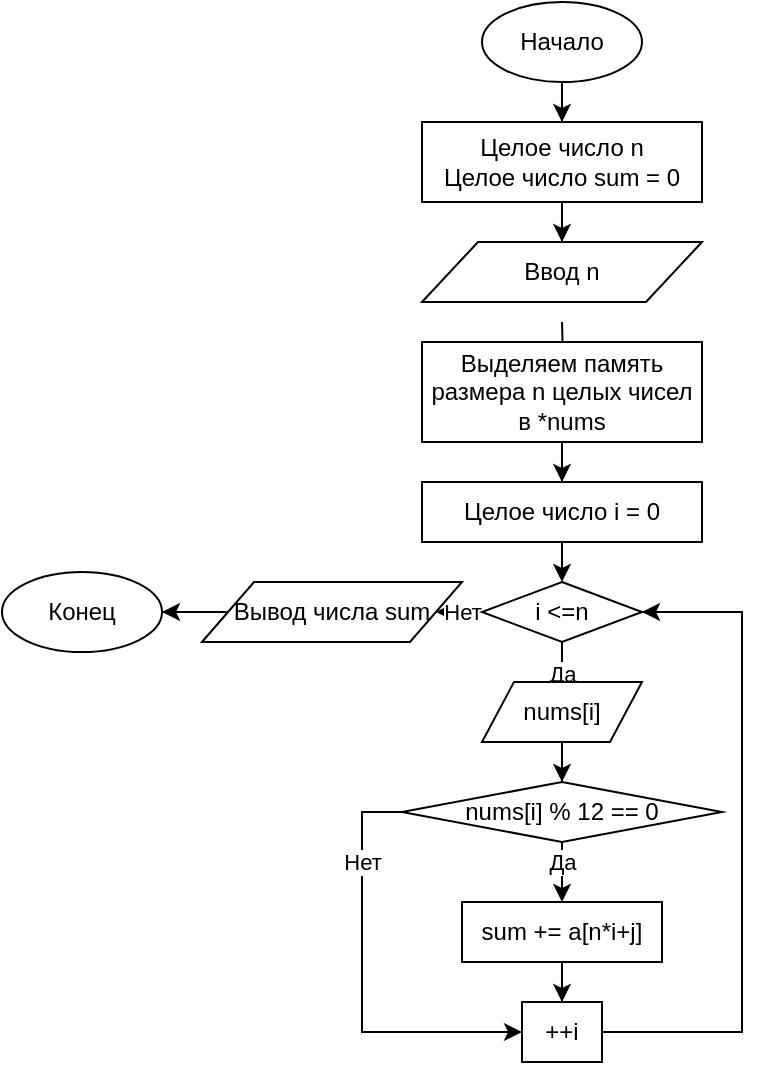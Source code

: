 <mxfile version="13.1.14" type="device"><diagram id="Hsi1N0cberL_-BoPGEi5" name="Page-1"><mxGraphModel dx="1308" dy="578" grid="1" gridSize="10" guides="1" tooltips="1" connect="1" arrows="1" fold="1" page="1" pageScale="1" pageWidth="850" pageHeight="1100" math="0" shadow="0"><root><mxCell id="0"/><mxCell id="1" parent="0"/><mxCell id="-rzyJ1du1N-DNyfT8srF-9" style="edgeStyle=orthogonalEdgeStyle;rounded=0;orthogonalLoop=1;jettySize=auto;html=1;entryX=0.5;entryY=0;entryDx=0;entryDy=0;" edge="1" parent="1" source="-UejWE-9VvF5JWy_LUue-2" target="-rzyJ1du1N-DNyfT8srF-7"><mxGeometry relative="1" as="geometry"/></mxCell><mxCell id="-UejWE-9VvF5JWy_LUue-2" value="Начало" style="ellipse;whiteSpace=wrap;html=1;" parent="1" vertex="1"><mxGeometry x="240" y="60" width="80" height="40" as="geometry"/></mxCell><mxCell id="-UejWE-9VvF5JWy_LUue-11" value="Конец" style="ellipse;whiteSpace=wrap;html=1;" parent="1" vertex="1"><mxGeometry y="345" width="80" height="40" as="geometry"/></mxCell><mxCell id="-rzyJ1du1N-DNyfT8srF-54" style="edgeStyle=orthogonalEdgeStyle;rounded=0;orthogonalLoop=1;jettySize=auto;html=1;" edge="1" parent="1" target="-rzyJ1du1N-DNyfT8srF-53"><mxGeometry relative="1" as="geometry"><mxPoint x="280.029" y="220" as="sourcePoint"/></mxGeometry></mxCell><mxCell id="-rzyJ1du1N-DNyfT8srF-1" value="Ввод n" style="shape=parallelogram;perimeter=parallelogramPerimeter;whiteSpace=wrap;html=1;" vertex="1" parent="1"><mxGeometry x="210" y="180" width="140" height="30" as="geometry"/></mxCell><mxCell id="-rzyJ1du1N-DNyfT8srF-23" style="edgeStyle=orthogonalEdgeStyle;rounded=0;orthogonalLoop=1;jettySize=auto;html=1;entryX=0.5;entryY=0;entryDx=0;entryDy=0;" edge="1" parent="1" source="-rzyJ1du1N-DNyfT8srF-7" target="-rzyJ1du1N-DNyfT8srF-1"><mxGeometry relative="1" as="geometry"/></mxCell><mxCell id="-rzyJ1du1N-DNyfT8srF-7" value="Целое число n&lt;br&gt;Целое число sum = 0" style="rounded=0;whiteSpace=wrap;html=1;" vertex="1" parent="1"><mxGeometry x="210" y="120" width="140" height="40" as="geometry"/></mxCell><mxCell id="-rzyJ1du1N-DNyfT8srF-33" style="edgeStyle=orthogonalEdgeStyle;rounded=0;orthogonalLoop=1;jettySize=auto;html=1;entryX=0.5;entryY=0;entryDx=0;entryDy=0;" edge="1" parent="1" source="-rzyJ1du1N-DNyfT8srF-12"><mxGeometry relative="1" as="geometry"><mxPoint x="280" y="400" as="targetPoint"/></mxGeometry></mxCell><mxCell id="-rzyJ1du1N-DNyfT8srF-34" value="Да" style="edgeLabel;html=1;align=center;verticalAlign=middle;resizable=0;points=[];" vertex="1" connectable="0" parent="-rzyJ1du1N-DNyfT8srF-33"><mxGeometry x="0.493" relative="1" as="geometry"><mxPoint as="offset"/></mxGeometry></mxCell><mxCell id="-rzyJ1du1N-DNyfT8srF-81" style="edgeStyle=orthogonalEdgeStyle;rounded=0;orthogonalLoop=1;jettySize=auto;html=1;" edge="1" parent="1" source="-rzyJ1du1N-DNyfT8srF-12" target="-rzyJ1du1N-DNyfT8srF-15"><mxGeometry relative="1" as="geometry"/></mxCell><mxCell id="-rzyJ1du1N-DNyfT8srF-83" value="Нет" style="edgeLabel;html=1;align=center;verticalAlign=middle;resizable=0;points=[];" vertex="1" connectable="0" parent="-rzyJ1du1N-DNyfT8srF-81"><mxGeometry x="0.647" y="1" relative="1" as="geometry"><mxPoint x="-1.62" y="-1" as="offset"/></mxGeometry></mxCell><mxCell id="-rzyJ1du1N-DNyfT8srF-12" value="i &amp;lt;=n" style="rhombus;whiteSpace=wrap;html=1;" vertex="1" parent="1"><mxGeometry x="240" y="350" width="80" height="30" as="geometry"/></mxCell><mxCell id="-rzyJ1du1N-DNyfT8srF-82" style="edgeStyle=orthogonalEdgeStyle;rounded=0;orthogonalLoop=1;jettySize=auto;html=1;entryX=1;entryY=0.5;entryDx=0;entryDy=0;" edge="1" parent="1" source="-rzyJ1du1N-DNyfT8srF-15" target="-UejWE-9VvF5JWy_LUue-11"><mxGeometry relative="1" as="geometry"/></mxCell><mxCell id="-rzyJ1du1N-DNyfT8srF-15" value="Вывод числа sum" style="shape=parallelogram;perimeter=parallelogramPerimeter;whiteSpace=wrap;html=1;" vertex="1" parent="1"><mxGeometry x="100" y="350" width="130" height="30" as="geometry"/></mxCell><mxCell id="-rzyJ1du1N-DNyfT8srF-26" style="edgeStyle=orthogonalEdgeStyle;rounded=0;orthogonalLoop=1;jettySize=auto;html=1;entryX=0.5;entryY=0;entryDx=0;entryDy=0;" edge="1" parent="1" target="-rzyJ1du1N-DNyfT8srF-12"><mxGeometry relative="1" as="geometry"><mxPoint x="280" y="330" as="sourcePoint"/></mxGeometry></mxCell><mxCell id="-rzyJ1du1N-DNyfT8srF-80" style="edgeStyle=orthogonalEdgeStyle;rounded=0;orthogonalLoop=1;jettySize=auto;html=1;entryX=1;entryY=0.5;entryDx=0;entryDy=0;" edge="1" parent="1" source="-rzyJ1du1N-DNyfT8srF-44" target="-rzyJ1du1N-DNyfT8srF-12"><mxGeometry relative="1" as="geometry"><Array as="points"><mxPoint x="370" y="575"/><mxPoint x="370" y="365"/></Array></mxGeometry></mxCell><mxCell id="-rzyJ1du1N-DNyfT8srF-44" value="++i" style="rounded=0;whiteSpace=wrap;html=1;" vertex="1" parent="1"><mxGeometry x="260" y="560" width="40" height="30" as="geometry"/></mxCell><mxCell id="-rzyJ1du1N-DNyfT8srF-51" value="Целое число i = 0" style="rounded=0;whiteSpace=wrap;html=1;" vertex="1" parent="1"><mxGeometry x="210" y="300" width="140" height="30" as="geometry"/></mxCell><mxCell id="-rzyJ1du1N-DNyfT8srF-55" style="edgeStyle=orthogonalEdgeStyle;rounded=0;orthogonalLoop=1;jettySize=auto;html=1;entryX=0.5;entryY=0;entryDx=0;entryDy=0;" edge="1" parent="1" source="-rzyJ1du1N-DNyfT8srF-53" target="-rzyJ1du1N-DNyfT8srF-51"><mxGeometry relative="1" as="geometry"/></mxCell><mxCell id="-rzyJ1du1N-DNyfT8srF-53" value="Выделяем память размера n целых чисел в *nums" style="rounded=0;whiteSpace=wrap;html=1;" vertex="1" parent="1"><mxGeometry x="210" y="230" width="140" height="50" as="geometry"/></mxCell><mxCell id="-rzyJ1du1N-DNyfT8srF-74" style="edgeStyle=orthogonalEdgeStyle;rounded=0;orthogonalLoop=1;jettySize=auto;html=1;entryX=0.5;entryY=0;entryDx=0;entryDy=0;" edge="1" parent="1" source="-rzyJ1du1N-DNyfT8srF-58" target="-rzyJ1du1N-DNyfT8srF-59"><mxGeometry relative="1" as="geometry"/></mxCell><mxCell id="-rzyJ1du1N-DNyfT8srF-58" value="nums[i]" style="shape=parallelogram;perimeter=parallelogramPerimeter;whiteSpace=wrap;html=1;" vertex="1" parent="1"><mxGeometry x="240" y="400" width="80" height="30" as="geometry"/></mxCell><mxCell id="-rzyJ1du1N-DNyfT8srF-68" style="edgeStyle=orthogonalEdgeStyle;rounded=0;orthogonalLoop=1;jettySize=auto;html=1;entryX=0.5;entryY=0;entryDx=0;entryDy=0;" edge="1" parent="1" source="-rzyJ1du1N-DNyfT8srF-59" target="-rzyJ1du1N-DNyfT8srF-67"><mxGeometry relative="1" as="geometry"/></mxCell><mxCell id="-rzyJ1du1N-DNyfT8srF-69" value="Да" style="edgeLabel;html=1;align=center;verticalAlign=middle;resizable=0;points=[];" vertex="1" connectable="0" parent="-rzyJ1du1N-DNyfT8srF-68"><mxGeometry x="0.467" relative="1" as="geometry"><mxPoint y="-6.8" as="offset"/></mxGeometry></mxCell><mxCell id="-rzyJ1du1N-DNyfT8srF-78" style="edgeStyle=orthogonalEdgeStyle;rounded=0;orthogonalLoop=1;jettySize=auto;html=1;entryX=0;entryY=0.5;entryDx=0;entryDy=0;" edge="1" parent="1" source="-rzyJ1du1N-DNyfT8srF-59" target="-rzyJ1du1N-DNyfT8srF-44"><mxGeometry relative="1" as="geometry"><Array as="points"><mxPoint x="180" y="465"/><mxPoint x="180" y="575"/></Array></mxGeometry></mxCell><mxCell id="-rzyJ1du1N-DNyfT8srF-79" value="Нет" style="edgeLabel;html=1;align=center;verticalAlign=middle;resizable=0;points=[];" vertex="1" connectable="0" parent="-rzyJ1du1N-DNyfT8srF-78"><mxGeometry x="-0.905" y="1" relative="1" as="geometry"><mxPoint x="-10" y="24" as="offset"/></mxGeometry></mxCell><mxCell id="-rzyJ1du1N-DNyfT8srF-59" value="nums[i] % 12 == 0" style="rhombus;whiteSpace=wrap;html=1;" vertex="1" parent="1"><mxGeometry x="200" y="450" width="160" height="30" as="geometry"/></mxCell><mxCell id="-rzyJ1du1N-DNyfT8srF-77" style="edgeStyle=orthogonalEdgeStyle;rounded=0;orthogonalLoop=1;jettySize=auto;html=1;entryX=0.5;entryY=0;entryDx=0;entryDy=0;" edge="1" parent="1" source="-rzyJ1du1N-DNyfT8srF-67" target="-rzyJ1du1N-DNyfT8srF-44"><mxGeometry relative="1" as="geometry"/></mxCell><mxCell id="-rzyJ1du1N-DNyfT8srF-67" value="sum += a[n*i+j]" style="rounded=0;whiteSpace=wrap;html=1;" vertex="1" parent="1"><mxGeometry x="230" y="510" width="100" height="30" as="geometry"/></mxCell></root></mxGraphModel></diagram></mxfile>
